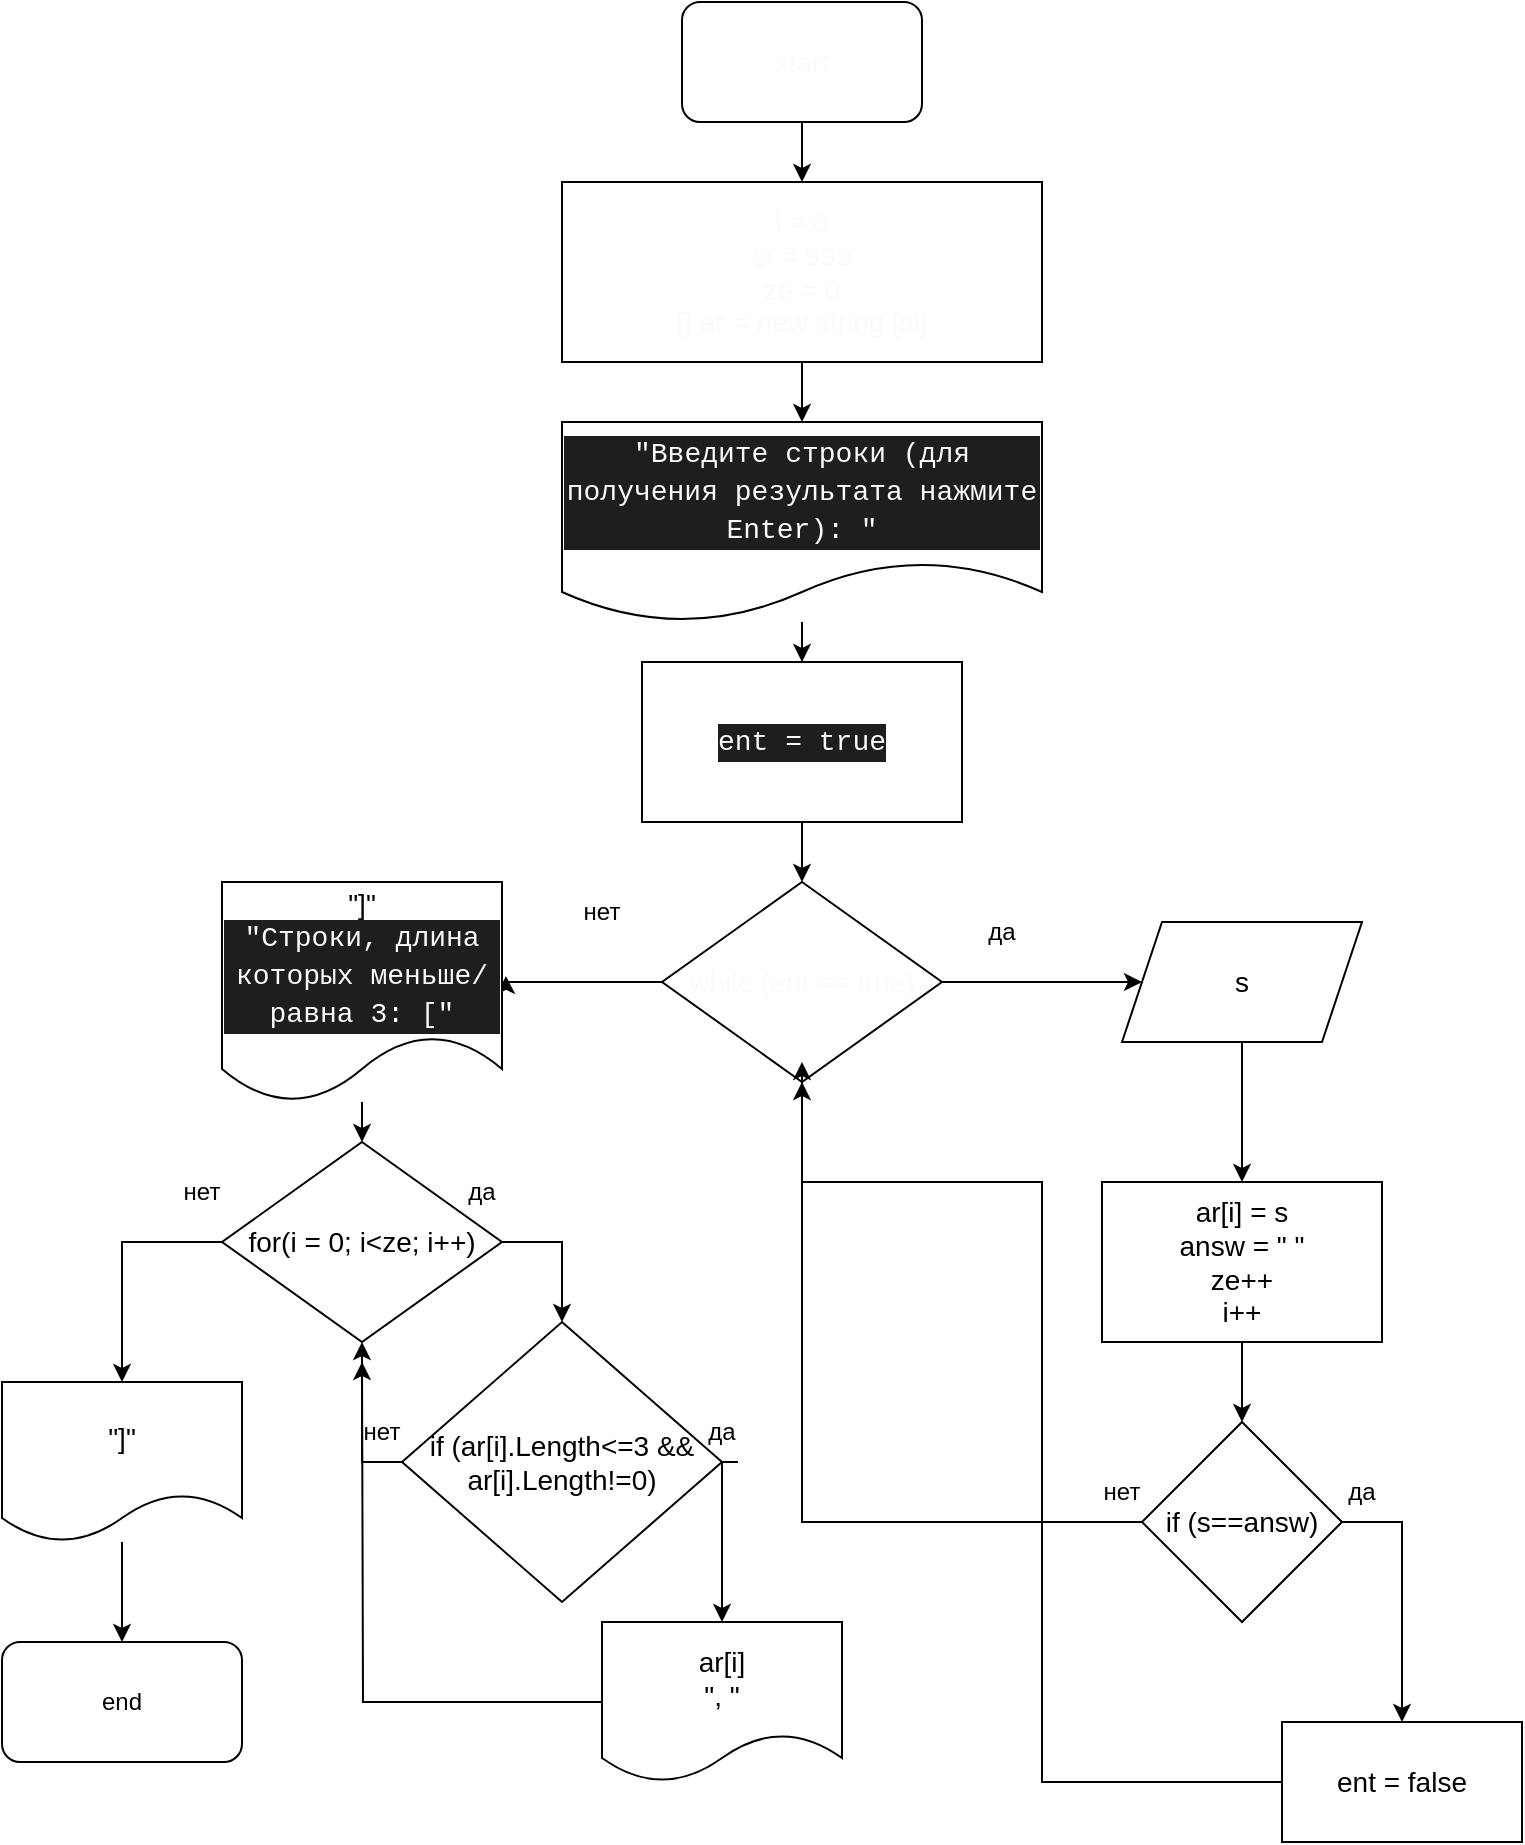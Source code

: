<mxfile version="20.0.3" type="device"><diagram id="nUZYQ831TWMnbhW-eXdP" name="Page-1"><mxGraphModel dx="1381" dy="834" grid="1" gridSize="10" guides="1" tooltips="1" connect="1" arrows="1" fold="1" page="1" pageScale="1" pageWidth="827" pageHeight="1169" math="0" shadow="0"><root><mxCell id="0"/><mxCell id="1" parent="0"/><mxCell id="fwvzL6EzSoi-Z3Kw-Wao-18" value="" style="edgeStyle=orthogonalEdgeStyle;rounded=0;orthogonalLoop=1;jettySize=auto;html=1;" edge="1" parent="1" source="fwvzL6EzSoi-Z3Kw-Wao-1" target="fwvzL6EzSoi-Z3Kw-Wao-2"><mxGeometry relative="1" as="geometry"/></mxCell><mxCell id="fwvzL6EzSoi-Z3Kw-Wao-1" value="&lt;font data-darkreader-inline-color=&quot;&quot; color=&quot;#fafafa&quot; style=&quot;font-size: 14px; --darkreader-inline-color:#e5e3df;&quot;&gt;start&lt;/font&gt;" style="rounded=1;whiteSpace=wrap;html=1;" vertex="1" parent="1"><mxGeometry x="340" y="30" width="120" height="60" as="geometry"/></mxCell><mxCell id="fwvzL6EzSoi-Z3Kw-Wao-19" value="" style="edgeStyle=orthogonalEdgeStyle;rounded=0;orthogonalLoop=1;jettySize=auto;html=1;" edge="1" parent="1" source="fwvzL6EzSoi-Z3Kw-Wao-2" target="fwvzL6EzSoi-Z3Kw-Wao-4"><mxGeometry relative="1" as="geometry"/></mxCell><mxCell id="fwvzL6EzSoi-Z3Kw-Wao-2" value="&lt;font style=&quot;font-size: 14px;&quot;&gt;&lt;font color=&quot;#fafafa&quot; style=&quot;--darkreader-inline-color:#e5e3df;&quot; data-darkreader-inline-color=&quot;&quot;&gt;i = 0&lt;br&gt;si = 999&lt;br&gt;ze = 0&lt;br&gt;[] ar = new string [si]&lt;/font&gt;&lt;br&gt;&lt;/font&gt;" style="rounded=0;whiteSpace=wrap;html=1;" vertex="1" parent="1"><mxGeometry x="280" y="120" width="240" height="90" as="geometry"/></mxCell><mxCell id="fwvzL6EzSoi-Z3Kw-Wao-20" value="" style="edgeStyle=orthogonalEdgeStyle;rounded=0;orthogonalLoop=1;jettySize=auto;html=1;" edge="1" parent="1" source="fwvzL6EzSoi-Z3Kw-Wao-4" target="fwvzL6EzSoi-Z3Kw-Wao-5"><mxGeometry relative="1" as="geometry"/></mxCell><mxCell id="fwvzL6EzSoi-Z3Kw-Wao-4" value="&lt;div data-darkreader-inline-bgcolor=&quot;&quot; style=&quot;background-color: rgb(30, 30, 30); font-family: Consolas, &amp;quot;Courier New&amp;quot;, monospace; font-size: 14px; line-height: 19px; --darkreader-inline-bgcolor:#171819;&quot;&gt;&lt;span style=&quot;&quot;&gt;&lt;font color=&quot;#fafafa&quot; style=&quot;--darkreader-inline-color:#e5e3df;&quot; data-darkreader-inline-color=&quot;&quot;&gt;&quot;Введите строки (для получения результата нажмите Enter): &quot;&lt;/font&gt;&lt;/span&gt;&lt;/div&gt;" style="shape=document;whiteSpace=wrap;html=1;boundedLbl=1;" vertex="1" parent="1"><mxGeometry x="280" y="240" width="240" height="100" as="geometry"/></mxCell><mxCell id="fwvzL6EzSoi-Z3Kw-Wao-21" value="" style="edgeStyle=orthogonalEdgeStyle;rounded=0;orthogonalLoop=1;jettySize=auto;html=1;" edge="1" parent="1" source="fwvzL6EzSoi-Z3Kw-Wao-5" target="fwvzL6EzSoi-Z3Kw-Wao-6"><mxGeometry relative="1" as="geometry"/></mxCell><mxCell id="fwvzL6EzSoi-Z3Kw-Wao-5" value="&lt;div data-darkreader-inline-bgcolor=&quot;&quot; style=&quot;background-color: rgb(30, 30, 30); font-family: Consolas, &amp;quot;Courier New&amp;quot;, monospace; font-size: 14px; line-height: 19px; --darkreader-inline-bgcolor:#171819;&quot;&gt;&lt;font color=&quot;#fafafa&quot; style=&quot;--darkreader-inline-color:#e5e3df;&quot; data-darkreader-inline-color=&quot;&quot;&gt;ent = true&lt;/font&gt;&lt;/div&gt;" style="rounded=0;whiteSpace=wrap;html=1;" vertex="1" parent="1"><mxGeometry x="320" y="360" width="160" height="80" as="geometry"/></mxCell><mxCell id="fwvzL6EzSoi-Z3Kw-Wao-23" style="edgeStyle=orthogonalEdgeStyle;rounded=0;orthogonalLoop=1;jettySize=auto;html=1;entryX=0;entryY=0.5;entryDx=0;entryDy=0;" edge="1" parent="1" source="fwvzL6EzSoi-Z3Kw-Wao-6" target="fwvzL6EzSoi-Z3Kw-Wao-7"><mxGeometry relative="1" as="geometry"/></mxCell><mxCell id="fwvzL6EzSoi-Z3Kw-Wao-47" style="edgeStyle=orthogonalEdgeStyle;rounded=0;orthogonalLoop=1;jettySize=auto;html=1;entryX=1.014;entryY=0.427;entryDx=0;entryDy=0;entryPerimeter=0;fontSize=14;fontColor=#FAFAFA;" edge="1" parent="1" source="fwvzL6EzSoi-Z3Kw-Wao-6" target="fwvzL6EzSoi-Z3Kw-Wao-26"><mxGeometry relative="1" as="geometry"><Array as="points"><mxPoint x="252" y="520"/></Array></mxGeometry></mxCell><mxCell id="fwvzL6EzSoi-Z3Kw-Wao-6" value="&lt;font style=&quot;--darkreader-inline-color:#e5e3df; font-size: 14px;&quot; data-darkreader-inline-color=&quot;&quot; color=&quot;#fafafa&quot;&gt;while (ent == true)&lt;/font&gt;" style="rhombus;whiteSpace=wrap;html=1;" vertex="1" parent="1"><mxGeometry x="330" y="470" width="140" height="100" as="geometry"/></mxCell><mxCell id="fwvzL6EzSoi-Z3Kw-Wao-29" value="" style="edgeStyle=orthogonalEdgeStyle;rounded=0;orthogonalLoop=1;jettySize=auto;html=1;" edge="1" parent="1" source="fwvzL6EzSoi-Z3Kw-Wao-7" target="fwvzL6EzSoi-Z3Kw-Wao-8"><mxGeometry relative="1" as="geometry"/></mxCell><mxCell id="fwvzL6EzSoi-Z3Kw-Wao-7" value="&lt;font style=&quot;font-size: 14px;&quot;&gt;s&lt;/font&gt;" style="shape=parallelogram;perimeter=parallelogramPerimeter;whiteSpace=wrap;html=1;fixedSize=1;" vertex="1" parent="1"><mxGeometry x="560" y="490" width="120" height="60" as="geometry"/></mxCell><mxCell id="fwvzL6EzSoi-Z3Kw-Wao-30" value="" style="edgeStyle=orthogonalEdgeStyle;rounded=0;orthogonalLoop=1;jettySize=auto;html=1;" edge="1" parent="1" source="fwvzL6EzSoi-Z3Kw-Wao-8" target="fwvzL6EzSoi-Z3Kw-Wao-9"><mxGeometry relative="1" as="geometry"/></mxCell><mxCell id="fwvzL6EzSoi-Z3Kw-Wao-8" value="&lt;font style=&quot;font-size: 14px;&quot;&gt;ar[i] = s&lt;br&gt;answ = &quot; &quot;&lt;br&gt;ze++&lt;br&gt;i++&lt;/font&gt;" style="rounded=0;whiteSpace=wrap;html=1;" vertex="1" parent="1"><mxGeometry x="550" y="620" width="140" height="80" as="geometry"/></mxCell><mxCell id="fwvzL6EzSoi-Z3Kw-Wao-31" style="edgeStyle=orthogonalEdgeStyle;rounded=0;orthogonalLoop=1;jettySize=auto;html=1;entryX=0.5;entryY=0;entryDx=0;entryDy=0;" edge="1" parent="1" source="fwvzL6EzSoi-Z3Kw-Wao-9" target="fwvzL6EzSoi-Z3Kw-Wao-10"><mxGeometry relative="1" as="geometry"><Array as="points"><mxPoint x="700" y="790"/></Array></mxGeometry></mxCell><mxCell id="fwvzL6EzSoi-Z3Kw-Wao-32" style="edgeStyle=orthogonalEdgeStyle;rounded=0;orthogonalLoop=1;jettySize=auto;html=1;entryX=0.5;entryY=1;entryDx=0;entryDy=0;" edge="1" parent="1" source="fwvzL6EzSoi-Z3Kw-Wao-9" target="fwvzL6EzSoi-Z3Kw-Wao-6"><mxGeometry relative="1" as="geometry"/></mxCell><mxCell id="fwvzL6EzSoi-Z3Kw-Wao-9" value="&lt;font style=&quot;font-size: 14px;&quot;&gt;if (s==answ)&lt;/font&gt;" style="rhombus;whiteSpace=wrap;html=1;" vertex="1" parent="1"><mxGeometry x="570" y="740" width="100" height="100" as="geometry"/></mxCell><mxCell id="fwvzL6EzSoi-Z3Kw-Wao-33" style="edgeStyle=orthogonalEdgeStyle;rounded=0;orthogonalLoop=1;jettySize=auto;html=1;" edge="1" parent="1" source="fwvzL6EzSoi-Z3Kw-Wao-10"><mxGeometry relative="1" as="geometry"><mxPoint x="400" y="560" as="targetPoint"/><Array as="points"><mxPoint x="520" y="920"/><mxPoint x="520" y="620"/><mxPoint x="400" y="620"/></Array></mxGeometry></mxCell><mxCell id="fwvzL6EzSoi-Z3Kw-Wao-10" value="&lt;font style=&quot;font-size: 14px;&quot;&gt;ent = false&lt;/font&gt;" style="rounded=0;whiteSpace=wrap;html=1;" vertex="1" parent="1"><mxGeometry x="640" y="890" width="120" height="60" as="geometry"/></mxCell><mxCell id="fwvzL6EzSoi-Z3Kw-Wao-36" style="edgeStyle=orthogonalEdgeStyle;rounded=0;orthogonalLoop=1;jettySize=auto;html=1;entryX=0.5;entryY=0;entryDx=0;entryDy=0;exitX=0;exitY=0.5;exitDx=0;exitDy=0;" edge="1" parent="1" source="fwvzL6EzSoi-Z3Kw-Wao-12" target="fwvzL6EzSoi-Z3Kw-Wao-17"><mxGeometry relative="1" as="geometry"><Array as="points"><mxPoint x="60" y="650"/></Array></mxGeometry></mxCell><mxCell id="fwvzL6EzSoi-Z3Kw-Wao-48" style="edgeStyle=orthogonalEdgeStyle;rounded=0;orthogonalLoop=1;jettySize=auto;html=1;entryX=0.5;entryY=0;entryDx=0;entryDy=0;fontSize=14;fontColor=#FAFAFA;" edge="1" parent="1" source="fwvzL6EzSoi-Z3Kw-Wao-12" target="fwvzL6EzSoi-Z3Kw-Wao-13"><mxGeometry relative="1" as="geometry"><Array as="points"><mxPoint x="280" y="650"/></Array></mxGeometry></mxCell><mxCell id="fwvzL6EzSoi-Z3Kw-Wao-12" value="&lt;font style=&quot;font-size: 14px;&quot;&gt;for(i = 0; i&amp;lt;ze; i++)&lt;/font&gt;" style="rhombus;whiteSpace=wrap;html=1;" vertex="1" parent="1"><mxGeometry x="110" y="600" width="140" height="100" as="geometry"/></mxCell><mxCell id="fwvzL6EzSoi-Z3Kw-Wao-38" style="edgeStyle=orthogonalEdgeStyle;rounded=0;orthogonalLoop=1;jettySize=auto;html=1;entryX=0.5;entryY=1;entryDx=0;entryDy=0;" edge="1" parent="1" source="fwvzL6EzSoi-Z3Kw-Wao-13" target="fwvzL6EzSoi-Z3Kw-Wao-12"><mxGeometry relative="1" as="geometry"><Array as="points"><mxPoint x="180" y="760"/></Array></mxGeometry></mxCell><mxCell id="fwvzL6EzSoi-Z3Kw-Wao-39" style="edgeStyle=orthogonalEdgeStyle;rounded=0;orthogonalLoop=1;jettySize=auto;html=1;entryX=0.5;entryY=0;entryDx=0;entryDy=0;exitX=0.633;exitY=1;exitDx=0;exitDy=0;exitPerimeter=0;" edge="1" parent="1" source="fwvzL6EzSoi-Z3Kw-Wao-42" target="fwvzL6EzSoi-Z3Kw-Wao-16"><mxGeometry relative="1" as="geometry"><mxPoint x="380" y="770" as="sourcePoint"/><Array as="points"><mxPoint x="360" y="760"/></Array></mxGeometry></mxCell><mxCell id="fwvzL6EzSoi-Z3Kw-Wao-13" value="&lt;font style=&quot;font-size: 14px;&quot;&gt;if (ar[i].Length&amp;lt;=3 &amp;amp;&amp;amp; ar[i].Length!=0)&lt;/font&gt;" style="rhombus;whiteSpace=wrap;html=1;" vertex="1" parent="1"><mxGeometry x="200" y="690" width="160" height="140" as="geometry"/></mxCell><mxCell id="fwvzL6EzSoi-Z3Kw-Wao-15" value="end" style="rounded=1;whiteSpace=wrap;html=1;" vertex="1" parent="1"><mxGeometry y="850" width="120" height="60" as="geometry"/></mxCell><mxCell id="fwvzL6EzSoi-Z3Kw-Wao-40" style="edgeStyle=orthogonalEdgeStyle;rounded=0;orthogonalLoop=1;jettySize=auto;html=1;" edge="1" parent="1" source="fwvzL6EzSoi-Z3Kw-Wao-16"><mxGeometry relative="1" as="geometry"><mxPoint x="180" y="710" as="targetPoint"/></mxGeometry></mxCell><mxCell id="fwvzL6EzSoi-Z3Kw-Wao-16" value="&lt;font style=&quot;font-size: 14px;&quot;&gt;ar[i]&lt;br&gt;&quot;, &quot;&lt;/font&gt;" style="shape=document;whiteSpace=wrap;html=1;boundedLbl=1;" vertex="1" parent="1"><mxGeometry x="300" y="840" width="120" height="80" as="geometry"/></mxCell><mxCell id="fwvzL6EzSoi-Z3Kw-Wao-27" value="" style="edgeStyle=orthogonalEdgeStyle;rounded=0;orthogonalLoop=1;jettySize=auto;html=1;" edge="1" parent="1" source="fwvzL6EzSoi-Z3Kw-Wao-17" target="fwvzL6EzSoi-Z3Kw-Wao-15"><mxGeometry relative="1" as="geometry"/></mxCell><mxCell id="fwvzL6EzSoi-Z3Kw-Wao-17" value="&lt;font style=&quot;font-size: 14px;&quot;&gt;&quot;]&quot;&lt;/font&gt;" style="shape=document;whiteSpace=wrap;html=1;boundedLbl=1;" vertex="1" parent="1"><mxGeometry y="720" width="120" height="80" as="geometry"/></mxCell><mxCell id="fwvzL6EzSoi-Z3Kw-Wao-24" value="да" style="text;html=1;strokeColor=none;fillColor=none;align=center;verticalAlign=middle;whiteSpace=wrap;rounded=0;" vertex="1" parent="1"><mxGeometry x="470" y="480" width="60" height="30" as="geometry"/></mxCell><mxCell id="fwvzL6EzSoi-Z3Kw-Wao-25" value="нет&lt;br&gt;" style="text;html=1;strokeColor=none;fillColor=none;align=center;verticalAlign=middle;whiteSpace=wrap;rounded=0;" vertex="1" parent="1"><mxGeometry x="270" y="470" width="60" height="30" as="geometry"/></mxCell><mxCell id="fwvzL6EzSoi-Z3Kw-Wao-45" value="" style="edgeStyle=orthogonalEdgeStyle;rounded=0;orthogonalLoop=1;jettySize=auto;html=1;fontSize=14;fontColor=#FAFAFA;" edge="1" parent="1" source="fwvzL6EzSoi-Z3Kw-Wao-26"><mxGeometry relative="1" as="geometry"><mxPoint x="180" y="600" as="targetPoint"/></mxGeometry></mxCell><mxCell id="fwvzL6EzSoi-Z3Kw-Wao-26" value="&lt;font style=&quot;font-size: 14px;&quot;&gt;&lt;font style=&quot;font-size: 14px;&quot;&gt;&quot;]&quot;&lt;/font&gt;&lt;br&gt;&lt;/font&gt;&lt;div data-darkreader-inline-bgcolor=&quot;&quot; style=&quot;background-color: rgb(30, 30, 30); font-family: Consolas, &amp;quot;Courier New&amp;quot;, monospace; line-height: 19px; --darkreader-inline-bgcolor:#171819; font-size: 14px;&quot;&gt;&lt;font style=&quot;--darkreader-inline-color:#e5e3df; font-size: 14px;&quot; data-darkreader-inline-color=&quot;&quot; color=&quot;#fafafa&quot;&gt;&quot;Строки, длина которых меньше/равна 3: [&quot;&lt;/font&gt;&lt;/div&gt;" style="shape=document;whiteSpace=wrap;html=1;boundedLbl=1;" vertex="1" parent="1"><mxGeometry x="110" y="470" width="140" height="110" as="geometry"/></mxCell><mxCell id="fwvzL6EzSoi-Z3Kw-Wao-35" value="да" style="text;html=1;strokeColor=none;fillColor=none;align=center;verticalAlign=middle;whiteSpace=wrap;rounded=0;" vertex="1" parent="1"><mxGeometry x="210" y="610" width="60" height="30" as="geometry"/></mxCell><mxCell id="fwvzL6EzSoi-Z3Kw-Wao-37" value="нет&lt;br&gt;" style="text;html=1;strokeColor=none;fillColor=none;align=center;verticalAlign=middle;whiteSpace=wrap;rounded=0;" vertex="1" parent="1"><mxGeometry x="70" y="610" width="60" height="30" as="geometry"/></mxCell><mxCell id="fwvzL6EzSoi-Z3Kw-Wao-41" value="нет&lt;br&gt;" style="text;html=1;strokeColor=none;fillColor=none;align=center;verticalAlign=middle;whiteSpace=wrap;rounded=0;" vertex="1" parent="1"><mxGeometry x="160" y="730" width="60" height="30" as="geometry"/></mxCell><mxCell id="fwvzL6EzSoi-Z3Kw-Wao-42" value="да" style="text;html=1;strokeColor=none;fillColor=none;align=center;verticalAlign=middle;whiteSpace=wrap;rounded=0;" vertex="1" parent="1"><mxGeometry x="330" y="730" width="60" height="30" as="geometry"/></mxCell><mxCell id="fwvzL6EzSoi-Z3Kw-Wao-43" value="нет&lt;br&gt;" style="text;html=1;strokeColor=none;fillColor=none;align=center;verticalAlign=middle;whiteSpace=wrap;rounded=0;" vertex="1" parent="1"><mxGeometry x="530" y="760" width="60" height="30" as="geometry"/></mxCell><mxCell id="fwvzL6EzSoi-Z3Kw-Wao-44" value="да" style="text;html=1;strokeColor=none;fillColor=none;align=center;verticalAlign=middle;whiteSpace=wrap;rounded=0;" vertex="1" parent="1"><mxGeometry x="650" y="760" width="60" height="30" as="geometry"/></mxCell></root></mxGraphModel></diagram></mxfile>